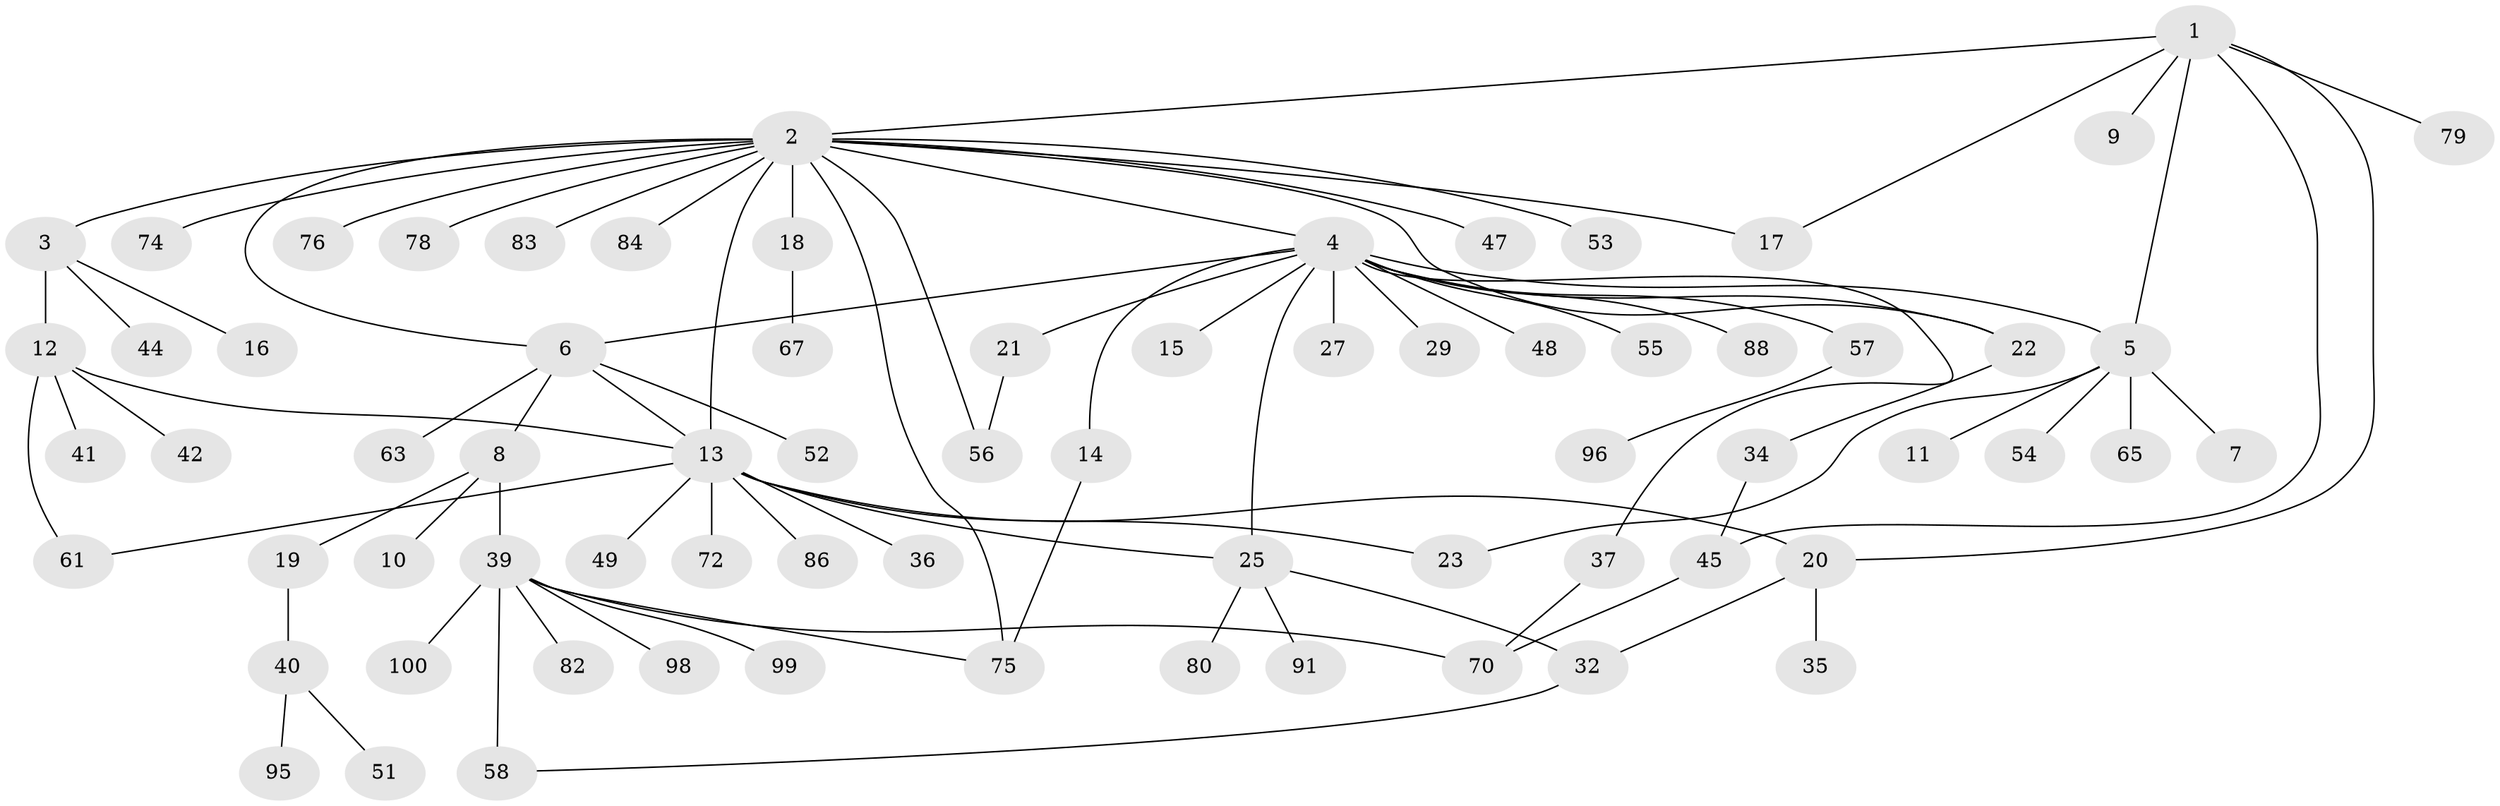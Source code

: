 // original degree distribution, {8: 0.03, 19: 0.01, 5: 0.03, 15: 0.01, 6: 0.03, 1: 0.53, 2: 0.25, 9: 0.01, 3: 0.07, 4: 0.03}
// Generated by graph-tools (version 1.1) at 2025/38/02/21/25 10:38:54]
// undirected, 71 vertices, 88 edges
graph export_dot {
graph [start="1"]
  node [color=gray90,style=filled];
  1 [super="+50"];
  2 [super="+85"];
  3 [super="+28"];
  4 [super="+31"];
  5 [super="+81"];
  6 [super="+43"];
  7;
  8 [super="+69"];
  9;
  10;
  11 [super="+62"];
  12 [super="+92"];
  13 [super="+26"];
  14 [super="+24"];
  15;
  16 [super="+93"];
  17 [super="+71"];
  18;
  19;
  20 [super="+38"];
  21 [super="+30"];
  22 [super="+33"];
  23;
  25 [super="+66"];
  27;
  29;
  32 [super="+60"];
  34 [super="+46"];
  35;
  36;
  37 [super="+64"];
  39 [super="+89"];
  40 [super="+77"];
  41;
  42;
  44 [super="+68"];
  45 [super="+59"];
  47;
  48;
  49;
  51;
  52;
  53;
  54;
  55;
  56;
  57 [super="+73"];
  58;
  61;
  63 [super="+97"];
  65;
  67;
  70;
  72;
  74;
  75 [super="+94"];
  76 [super="+90"];
  78;
  79;
  80;
  82 [super="+87"];
  83;
  84;
  86;
  88;
  91;
  95;
  96;
  98;
  99;
  100;
  1 -- 2;
  1 -- 5;
  1 -- 9;
  1 -- 17;
  1 -- 20;
  1 -- 45;
  1 -- 79;
  2 -- 3;
  2 -- 4;
  2 -- 6;
  2 -- 13;
  2 -- 17;
  2 -- 18;
  2 -- 22;
  2 -- 47;
  2 -- 53;
  2 -- 56;
  2 -- 74;
  2 -- 76;
  2 -- 78;
  2 -- 83;
  2 -- 84;
  2 -- 75;
  3 -- 12;
  3 -- 16;
  3 -- 44;
  4 -- 5;
  4 -- 6;
  4 -- 14;
  4 -- 15;
  4 -- 21;
  4 -- 22;
  4 -- 25;
  4 -- 27;
  4 -- 29;
  4 -- 37;
  4 -- 48;
  4 -- 55;
  4 -- 57;
  4 -- 88;
  5 -- 7;
  5 -- 11;
  5 -- 23;
  5 -- 54;
  5 -- 65;
  6 -- 8;
  6 -- 13;
  6 -- 52;
  6 -- 63;
  8 -- 10;
  8 -- 19;
  8 -- 39;
  12 -- 41;
  12 -- 42;
  12 -- 61;
  12 -- 13;
  13 -- 20;
  13 -- 23;
  13 -- 36;
  13 -- 49;
  13 -- 61;
  13 -- 72;
  13 -- 25;
  13 -- 86;
  14 -- 75;
  18 -- 67;
  19 -- 40;
  20 -- 35;
  20 -- 32;
  21 -- 56;
  22 -- 34;
  25 -- 32;
  25 -- 80;
  25 -- 91;
  32 -- 58;
  34 -- 45;
  37 -- 70;
  39 -- 70;
  39 -- 75;
  39 -- 82;
  39 -- 98;
  39 -- 99;
  39 -- 100;
  39 -- 58;
  40 -- 51;
  40 -- 95;
  45 -- 70;
  57 -- 96;
}
